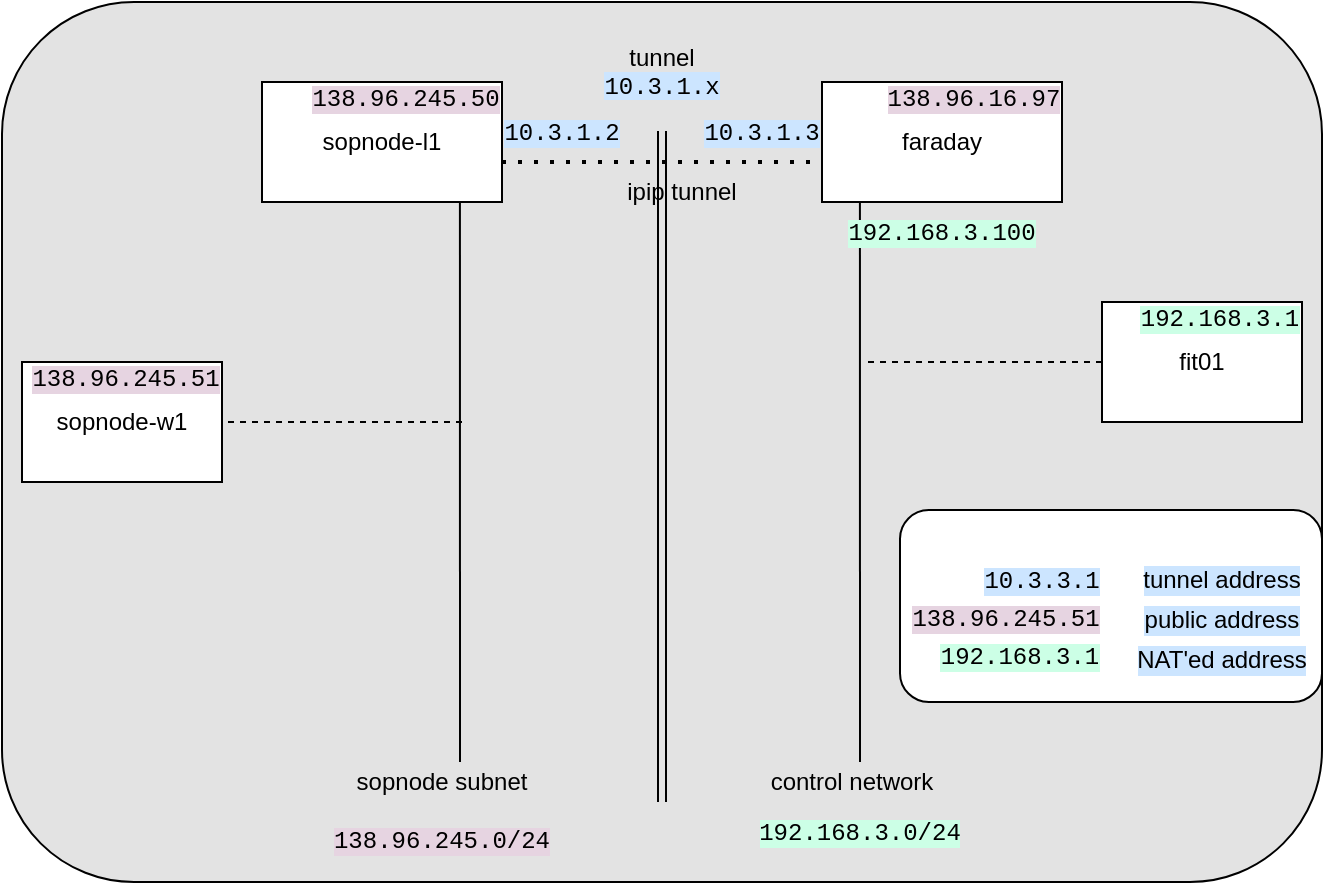 <mxfile>
    <diagram id="GGrk7wptZOqg3pA64J-r" name="Page-1">
        <mxGraphModel dx="692" dy="982" grid="1" gridSize="10" guides="1" tooltips="1" connect="1" arrows="1" fold="1" page="1" pageScale="1" pageWidth="827" pageHeight="1169" math="0" shadow="0">
            <root>
                <mxCell id="0"/>
                <mxCell id="1" parent="0"/>
                <mxCell id="36" value="" style="rounded=1;whiteSpace=wrap;html=1;fillColor=#E3E3E3;" parent="1" vertex="1">
                    <mxGeometry x="30" y="60" width="660" height="440" as="geometry"/>
                </mxCell>
                <mxCell id="48" value="" style="rounded=1;whiteSpace=wrap;html=1;labelBackgroundColor=#CCE5FF;fontFamily=Helvetica;" vertex="1" parent="1">
                    <mxGeometry x="479" y="314" width="211" height="96" as="geometry"/>
                </mxCell>
                <mxCell id="4" value="faraday" style="rounded=0;whiteSpace=wrap;html=1;" parent="1" vertex="1">
                    <mxGeometry x="440" y="100" width="120" height="60" as="geometry"/>
                </mxCell>
                <mxCell id="5" value="" style="endArrow=none;html=1;entryX=0.658;entryY=1;entryDx=0;entryDy=0;entryPerimeter=0;" parent="1" edge="1">
                    <mxGeometry width="50" height="50" relative="1" as="geometry">
                        <mxPoint x="459" y="440" as="sourcePoint"/>
                        <mxPoint x="458.96" y="160" as="targetPoint"/>
                    </mxGeometry>
                </mxCell>
                <mxCell id="7" value="fit01" style="rounded=0;whiteSpace=wrap;html=1;" parent="1" vertex="1">
                    <mxGeometry x="580" y="210" width="100" height="60" as="geometry"/>
                </mxCell>
                <mxCell id="10" value="" style="endArrow=none;dashed=1;html=1;exitX=0;exitY=0.5;exitDx=0;exitDy=0;" parent="1" source="7" edge="1">
                    <mxGeometry width="50" height="50" relative="1" as="geometry">
                        <mxPoint x="460" y="460" as="sourcePoint"/>
                        <mxPoint x="460" y="240" as="targetPoint"/>
                    </mxGeometry>
                </mxCell>
                <mxCell id="11" value="control network" style="text;html=1;strokeColor=none;fillColor=none;align=center;verticalAlign=middle;whiteSpace=wrap;rounded=0;" parent="1" vertex="1">
                    <mxGeometry x="410" y="440" width="90" height="20" as="geometry"/>
                </mxCell>
                <mxCell id="13" value="sopnode-l1" style="rounded=0;whiteSpace=wrap;html=1;" parent="1" vertex="1">
                    <mxGeometry x="160" y="100" width="120" height="60" as="geometry"/>
                </mxCell>
                <mxCell id="15" value="&lt;font face=&quot;Courier New&quot; style=&quot;background-color: rgb(204 , 255 , 230)&quot;&gt;192.168.3.0/24&lt;/font&gt;" style="text;html=1;strokeColor=none;fillColor=none;align=center;verticalAlign=middle;whiteSpace=wrap;rounded=0;" parent="1" vertex="1">
                    <mxGeometry x="429" y="460" width="60" height="30" as="geometry"/>
                </mxCell>
                <mxCell id="16" value="sopnode subnet&lt;br&gt;&lt;br&gt;&lt;font face=&quot;Courier New&quot; style=&quot;background-color: rgb(230 , 212 , 225)&quot;&gt;138.96.245.0/24&lt;/font&gt;" style="text;html=1;strokeColor=none;fillColor=none;align=center;verticalAlign=middle;whiteSpace=wrap;rounded=0;" parent="1" vertex="1">
                    <mxGeometry x="220" y="450" width="60" height="30" as="geometry"/>
                </mxCell>
                <mxCell id="17" value="tunnel&lt;br&gt;&lt;span style=&quot;background-color: rgb(204 , 229 , 255)&quot;&gt;&lt;font face=&quot;Courier New&quot;&gt;10.3.1.x&lt;/font&gt;&lt;/span&gt;" style="text;html=1;strokeColor=none;fillColor=none;align=center;verticalAlign=middle;whiteSpace=wrap;rounded=0;" parent="1" vertex="1">
                    <mxGeometry x="330" y="80" width="60" height="30" as="geometry"/>
                </mxCell>
                <mxCell id="18" value="&lt;font face=&quot;Courier New&quot; style=&quot;background-color: rgb(204 , 229 , 255)&quot;&gt;10.3.1.2&lt;/font&gt;" style="text;html=1;strokeColor=none;fillColor=none;align=center;verticalAlign=middle;whiteSpace=wrap;rounded=0;" parent="1" vertex="1">
                    <mxGeometry x="280" y="110" width="60" height="30" as="geometry"/>
                </mxCell>
                <mxCell id="19" value="&lt;font face=&quot;Courier New&quot; style=&quot;background-color: rgb(204 , 229 , 255)&quot;&gt;10.3.1.3&lt;/font&gt;" style="text;html=1;strokeColor=none;fillColor=none;align=center;verticalAlign=middle;whiteSpace=wrap;rounded=0;" parent="1" vertex="1">
                    <mxGeometry x="380" y="110" width="60" height="30" as="geometry"/>
                </mxCell>
                <mxCell id="21" value="" style="endArrow=none;dashed=1;html=1;dashPattern=1 3;strokeWidth=2;exitX=0;exitY=1;exitDx=0;exitDy=0;" parent="1" source="18" edge="1">
                    <mxGeometry width="50" height="50" relative="1" as="geometry">
                        <mxPoint x="390" y="190" as="sourcePoint"/>
                        <mxPoint x="440" y="140" as="targetPoint"/>
                    </mxGeometry>
                </mxCell>
                <mxCell id="25" value="ipip tunnel" style="text;html=1;strokeColor=none;fillColor=none;align=center;verticalAlign=middle;whiteSpace=wrap;rounded=0;" parent="1" vertex="1">
                    <mxGeometry x="340" y="140" width="60" height="30" as="geometry"/>
                </mxCell>
                <mxCell id="26" value="" style="endArrow=none;html=1;entryX=0.658;entryY=1;entryDx=0;entryDy=0;entryPerimeter=0;" parent="1" edge="1">
                    <mxGeometry width="50" height="50" relative="1" as="geometry">
                        <mxPoint x="259" y="440" as="sourcePoint"/>
                        <mxPoint x="258.96" y="160" as="targetPoint"/>
                    </mxGeometry>
                </mxCell>
                <mxCell id="27" value="sopnode-w1" style="rounded=0;whiteSpace=wrap;html=1;" parent="1" vertex="1">
                    <mxGeometry x="40" y="240" width="100" height="60" as="geometry"/>
                </mxCell>
                <mxCell id="29" value="" style="shape=link;html=1;" parent="1" edge="1">
                    <mxGeometry width="100" relative="1" as="geometry">
                        <mxPoint x="360" y="460" as="sourcePoint"/>
                        <mxPoint x="360" y="124.5" as="targetPoint"/>
                    </mxGeometry>
                </mxCell>
                <mxCell id="30" value="" style="endArrow=none;dashed=1;html=1;exitX=0;exitY=0.5;exitDx=0;exitDy=0;" parent="1" edge="1">
                    <mxGeometry width="50" height="50" relative="1" as="geometry">
                        <mxPoint x="260" y="270" as="sourcePoint"/>
                        <mxPoint x="140" y="270" as="targetPoint"/>
                    </mxGeometry>
                </mxCell>
                <mxCell id="33" value="&lt;font face=&quot;Courier New&quot; style=&quot;background-color: rgb(204 , 255 , 230)&quot;&gt;192.168.3.100&lt;/font&gt;" style="text;html=1;strokeColor=none;fillColor=none;align=center;verticalAlign=middle;whiteSpace=wrap;rounded=0;" parent="1" vertex="1">
                    <mxGeometry x="460" y="160" width="80" height="30" as="geometry"/>
                </mxCell>
                <mxCell id="38" value="&lt;font face=&quot;Courier New&quot; style=&quot;background-color: rgb(230 , 212 , 225)&quot;&gt;138.96.245.50&lt;/font&gt;" style="text;html=1;strokeColor=none;fillColor=none;align=center;verticalAlign=middle;whiteSpace=wrap;rounded=0;" parent="1" vertex="1">
                    <mxGeometry x="182" y="93" width="100" height="30" as="geometry"/>
                </mxCell>
                <mxCell id="39" value="&lt;font face=&quot;Courier New&quot; style=&quot;background-color: rgb(230 , 212 , 225)&quot;&gt;138.96.16.97&lt;/font&gt;" style="text;html=1;strokeColor=none;fillColor=none;align=center;verticalAlign=middle;whiteSpace=wrap;rounded=0;" parent="1" vertex="1">
                    <mxGeometry x="466" y="93" width="100" height="30" as="geometry"/>
                </mxCell>
                <mxCell id="40" value="&lt;font face=&quot;Courier New&quot; style=&quot;background-color: rgb(230 , 212 , 225)&quot;&gt;138.96.245.51&lt;/font&gt;" style="text;html=1;strokeColor=none;fillColor=none;align=center;verticalAlign=middle;whiteSpace=wrap;rounded=0;" parent="1" vertex="1">
                    <mxGeometry x="42" y="233" width="100" height="30" as="geometry"/>
                </mxCell>
                <mxCell id="41" value="&lt;font face=&quot;Courier New&quot; style=&quot;background-color: rgb(204 , 255 , 230)&quot;&gt;192.168.3.1&lt;/font&gt;" style="text;html=1;strokeColor=none;fillColor=none;align=center;verticalAlign=middle;whiteSpace=wrap;rounded=0;" vertex="1" parent="1">
                    <mxGeometry x="589" y="203" width="100" height="30" as="geometry"/>
                </mxCell>
                <mxCell id="42" value="&lt;font face=&quot;Courier New&quot; style=&quot;background-color: rgb(204 , 229 , 255)&quot;&gt;10.3.3.1&lt;/font&gt;" style="text;html=1;strokeColor=none;fillColor=none;align=center;verticalAlign=middle;whiteSpace=wrap;rounded=0;" vertex="1" parent="1">
                    <mxGeometry x="510" y="334" width="80" height="30" as="geometry"/>
                </mxCell>
                <mxCell id="43" value="&lt;font face=&quot;Courier New&quot; style=&quot;background-color: rgb(230 , 212 , 225)&quot;&gt;138.96.245.51&lt;/font&gt;" style="text;html=1;strokeColor=none;fillColor=none;align=center;verticalAlign=middle;whiteSpace=wrap;rounded=0;" vertex="1" parent="1">
                    <mxGeometry x="482" y="353" width="100" height="30" as="geometry"/>
                </mxCell>
                <mxCell id="44" value="&lt;font face=&quot;Courier New&quot; style=&quot;background-color: rgb(204 , 255 , 230)&quot;&gt;192.168.3.1&lt;/font&gt;" style="text;html=1;strokeColor=none;fillColor=none;align=center;verticalAlign=middle;whiteSpace=wrap;rounded=0;" vertex="1" parent="1">
                    <mxGeometry x="489" y="372" width="100" height="30" as="geometry"/>
                </mxCell>
                <mxCell id="45" value="&lt;font face=&quot;Helvetica&quot;&gt;tunnel address&lt;/font&gt;" style="text;html=1;strokeColor=none;fillColor=none;align=center;verticalAlign=middle;whiteSpace=wrap;rounded=0;labelBackgroundColor=#CCE5FF;fontFamily=Courier New;" vertex="1" parent="1">
                    <mxGeometry x="590" y="334" width="100" height="30" as="geometry"/>
                </mxCell>
                <mxCell id="46" value="&lt;font face=&quot;Helvetica&quot;&gt;public address&lt;/font&gt;&lt;span style=&quot;color: rgba(0 , 0 , 0 , 0) ; font-family: monospace ; font-size: 0px ; background-color: rgb(248 , 249 , 250)&quot;&gt;%3CmxGraphModel%3E%3Croot%3E%3CmxCell%20id%3D%220%22%2F%3E%3CmxCell%20id%3D%221%22%20parent%3D%220%22%2F%3E%3CmxCell%20id%3D%222%22%20value%3D%22%26lt%3Bfont%20face%3D%26quot%3BHelvetica%26quot%3B%26gt%3Bisland%20address%26lt%3B%2Ffont%26gt%3B%22%20style%3D%22text%3Bhtml%3D1%3BstrokeColor%3Dnone%3BfillColor%3Dnone%3Balign%3Dcenter%3BverticalAlign%3Dmiddle%3BwhiteSpace%3Dwrap%3Brounded%3D0%3BlabelBackgroundColor%3D%23CCE5FF%3BfontFamily%3DCourier%20New%3B%22%20vertex%3D%221%22%20parent%3D%221%22%3E%3CmxGeometry%20x%3D%22150%22%20y%3D%22354%22%20width%3D%22100%22%20height%3D%2230%22%20as%3D%22geometry%22%2F%3E%3C%2FmxCell%3E%3C%2Froot%3E%3C%2FmxGraphModel%3E&lt;/span&gt;" style="text;html=1;strokeColor=none;fillColor=none;align=center;verticalAlign=middle;whiteSpace=wrap;rounded=0;labelBackgroundColor=#CCE5FF;fontFamily=Courier New;" vertex="1" parent="1">
                    <mxGeometry x="590" y="354" width="100" height="30" as="geometry"/>
                </mxCell>
                <mxCell id="47" value="&lt;font face=&quot;Helvetica&quot;&gt;NAT'ed address&lt;/font&gt;&lt;span style=&quot;color: rgba(0 , 0 , 0 , 0) ; font-family: monospace ; font-size: 0px ; background-color: rgb(248 , 249 , 250)&quot;&gt;%3CmxGraphModel%3E%3Croot%3E%3CmxCell%20id%3D%220%22%2F%3E%3CmxCell%20id%3D%221%22%20parent%3D%220%22%2F%3E%3CmxCell%20id%3D%222%22%20value%3D%22%26lt%3Bfont%20face%3D%26quot%3BHelvetica%26quot%3B%26gt%3Bisland%20address%26lt%3B%2Ffont%26gt%3B%22%20style%3D%22text%3Bhtml%3D1%3BstrokeColor%3Dnone%3BfillColor%3Dnone%3Balign%3Dcenter%3BverticalAlign%3Dmiddle%3BwhiteSpace%3Dwrap%3Brounded%3D0%3BlabelBackgroundColor%3D%23CCE5FF%3BfontFamily%3DCourier%20New%3B%22%20vertex%3D%221%22%20parent%3D%221%22%3E%3CmxGeometry%20x%3D%22150%22%20y%3D%22354%22%20width%3D%22100%22%20height%3D%2230%22%20as%3D%22geometry%22%2F%3E%3C%2FmxCell%3E%3C%2Froot%3E%3C%2FmxGraphModel%3E&lt;/span&gt;" style="text;html=1;strokeColor=none;fillColor=none;align=center;verticalAlign=middle;whiteSpace=wrap;rounded=0;labelBackgroundColor=#CCE5FF;fontFamily=Courier New;" vertex="1" parent="1">
                    <mxGeometry x="590" y="374" width="100" height="30" as="geometry"/>
                </mxCell>
            </root>
        </mxGraphModel>
    </diagram>
</mxfile>